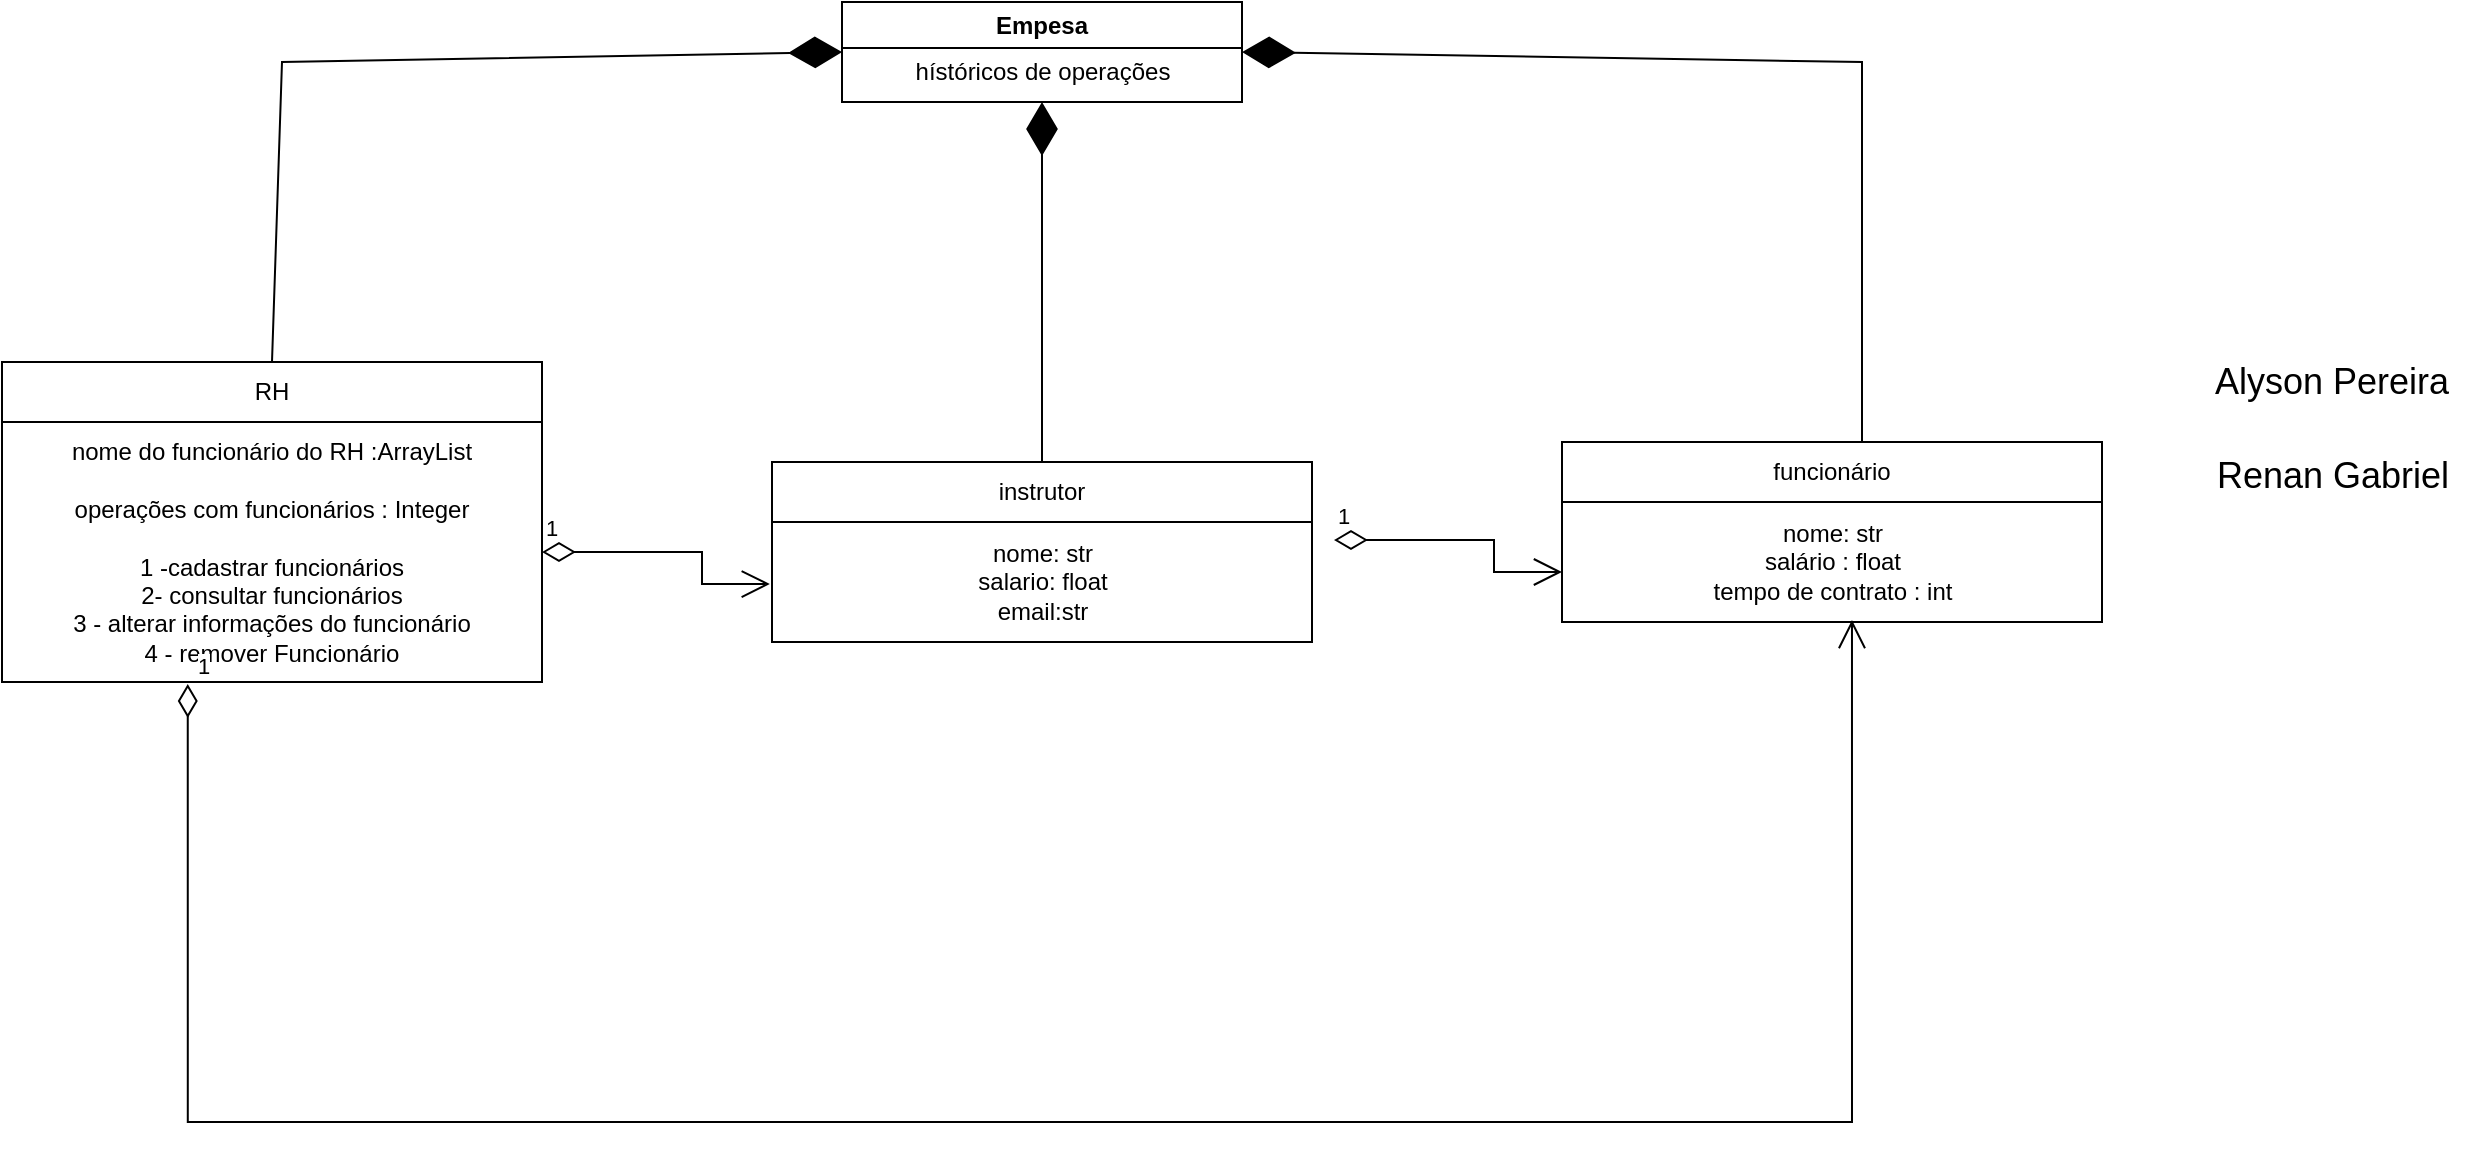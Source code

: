 <mxfile version="26.0.10">
  <diagram id="C5RBs43oDa-KdzZeNtuy" name="Page-1">
    <mxGraphModel dx="1909" dy="785" grid="0" gridSize="10" guides="1" tooltips="1" connect="1" arrows="1" fold="1" page="0" pageScale="1" pageWidth="827" pageHeight="1169" math="0" shadow="0">
      <root>
        <mxCell id="WIyWlLk6GJQsqaUBKTNV-0" />
        <mxCell id="WIyWlLk6GJQsqaUBKTNV-1" parent="WIyWlLk6GJQsqaUBKTNV-0" />
        <mxCell id="HBGK9ivZfa8sCWJM4-zr-13" value="Empesa" style="swimlane;whiteSpace=wrap;html=1;" parent="WIyWlLk6GJQsqaUBKTNV-1" vertex="1">
          <mxGeometry x="400" y="90" width="200" height="50" as="geometry" />
        </mxCell>
        <mxCell id="HBGK9ivZfa8sCWJM4-zr-14" value="hístóricos de operações" style="text;html=1;align=center;verticalAlign=middle;resizable=0;points=[];autosize=1;strokeColor=none;fillColor=none;" parent="HBGK9ivZfa8sCWJM4-zr-13" vertex="1">
          <mxGeometry x="25" y="20" width="150" height="30" as="geometry" />
        </mxCell>
        <mxCell id="HBGK9ivZfa8sCWJM4-zr-16" value="RH" style="swimlane;fontStyle=0;childLayout=stackLayout;horizontal=1;startSize=30;horizontalStack=0;resizeParent=1;resizeParentMax=0;resizeLast=0;collapsible=1;marginBottom=0;whiteSpace=wrap;html=1;" parent="WIyWlLk6GJQsqaUBKTNV-1" vertex="1">
          <mxGeometry x="-20" y="270" width="270" height="160" as="geometry" />
        </mxCell>
        <mxCell id="HBGK9ivZfa8sCWJM4-zr-18" value="nome do funcionário do RH :ArrayList&lt;div&gt;&lt;br&gt;&lt;/div&gt;&lt;div&gt;operações com funcionários : Integer&lt;/div&gt;&lt;div&gt;&lt;br&gt;&lt;/div&gt;&lt;div&gt;&lt;span style=&quot;text-wrap-mode: nowrap;&quot;&gt;1 -cadastrar funcionários&lt;/span&gt;&lt;div style=&quot;text-wrap-mode: nowrap;&quot;&gt;2- consultar funcionários&lt;/div&gt;&lt;div style=&quot;text-wrap-mode: nowrap;&quot;&gt;3 - alterar informações do funcionário&lt;/div&gt;&lt;div style=&quot;text-wrap-mode: nowrap;&quot;&gt;4 - remover Funcionário&lt;/div&gt;&lt;/div&gt;" style="text;strokeColor=none;fillColor=none;align=center;verticalAlign=middle;spacingLeft=4;spacingRight=4;overflow=hidden;points=[[0,0.5],[1,0.5]];portConstraint=eastwest;rotatable=0;whiteSpace=wrap;html=1;" parent="HBGK9ivZfa8sCWJM4-zr-16" vertex="1">
          <mxGeometry y="30" width="270" height="130" as="geometry" />
        </mxCell>
        <mxCell id="HBGK9ivZfa8sCWJM4-zr-21" value="" style="endArrow=diamondThin;endFill=1;endSize=24;html=1;rounded=0;entryX=0;entryY=0.5;entryDx=0;entryDy=0;exitX=0.5;exitY=0;exitDx=0;exitDy=0;" parent="WIyWlLk6GJQsqaUBKTNV-1" edge="1" target="HBGK9ivZfa8sCWJM4-zr-13" source="HBGK9ivZfa8sCWJM4-zr-16">
          <mxGeometry width="160" relative="1" as="geometry">
            <mxPoint x="120" y="260" as="sourcePoint" />
            <mxPoint x="390" y="160" as="targetPoint" />
            <Array as="points">
              <mxPoint x="120" y="120" />
            </Array>
          </mxGeometry>
        </mxCell>
        <mxCell id="HBGK9ivZfa8sCWJM4-zr-26" value="instrutor" style="swimlane;fontStyle=0;childLayout=stackLayout;horizontal=1;startSize=30;horizontalStack=0;resizeParent=1;resizeParentMax=0;resizeLast=0;collapsible=1;marginBottom=0;whiteSpace=wrap;html=1;" parent="WIyWlLk6GJQsqaUBKTNV-1" vertex="1">
          <mxGeometry x="365" y="320" width="270" height="90" as="geometry" />
        </mxCell>
        <mxCell id="HBGK9ivZfa8sCWJM4-zr-28" value="nome: str&lt;div&gt;salario: float&lt;/div&gt;&lt;div&gt;email:str&lt;/div&gt;" style="text;html=1;align=center;verticalAlign=middle;resizable=0;points=[];autosize=1;strokeColor=none;fillColor=none;" parent="HBGK9ivZfa8sCWJM4-zr-26" vertex="1">
          <mxGeometry y="30" width="270" height="60" as="geometry" />
        </mxCell>
        <mxCell id="wQu3CXd4yHBSkO7MjP9a-3" value="" style="endArrow=diamondThin;endFill=1;endSize=24;html=1;rounded=0;exitX=0.5;exitY=0;exitDx=0;exitDy=0;" edge="1" parent="WIyWlLk6GJQsqaUBKTNV-1" source="HBGK9ivZfa8sCWJM4-zr-26" target="HBGK9ivZfa8sCWJM4-zr-14">
          <mxGeometry width="160" relative="1" as="geometry">
            <mxPoint x="496" y="306.01" as="sourcePoint" />
            <mxPoint x="504" y="-70" as="targetPoint" />
            <Array as="points" />
          </mxGeometry>
        </mxCell>
        <mxCell id="wQu3CXd4yHBSkO7MjP9a-8" value="funcionário" style="swimlane;fontStyle=0;childLayout=stackLayout;horizontal=1;startSize=30;horizontalStack=0;resizeParent=1;resizeParentMax=0;resizeLast=0;collapsible=1;marginBottom=0;whiteSpace=wrap;html=1;" vertex="1" parent="WIyWlLk6GJQsqaUBKTNV-1">
          <mxGeometry x="760" y="310" width="270" height="90" as="geometry" />
        </mxCell>
        <mxCell id="wQu3CXd4yHBSkO7MjP9a-9" value="nome: str&lt;div&gt;salário : float&lt;br&gt;&lt;div&gt;tempo de contrato : int&lt;/div&gt;&lt;/div&gt;" style="text;html=1;align=center;verticalAlign=middle;resizable=0;points=[];autosize=1;strokeColor=none;fillColor=none;" vertex="1" parent="wQu3CXd4yHBSkO7MjP9a-8">
          <mxGeometry y="30" width="270" height="60" as="geometry" />
        </mxCell>
        <mxCell id="wQu3CXd4yHBSkO7MjP9a-10" value="1" style="endArrow=open;html=1;endSize=12;startArrow=diamondThin;startSize=14;startFill=0;edgeStyle=orthogonalEdgeStyle;align=left;verticalAlign=bottom;rounded=0;exitX=0.344;exitY=1.008;exitDx=0;exitDy=0;exitPerimeter=0;entryX=0.537;entryY=0.983;entryDx=0;entryDy=0;entryPerimeter=0;" edge="1" parent="WIyWlLk6GJQsqaUBKTNV-1" source="HBGK9ivZfa8sCWJM4-zr-18" target="wQu3CXd4yHBSkO7MjP9a-9">
          <mxGeometry x="-1" y="3" relative="1" as="geometry">
            <mxPoint x="330" y="480" as="sourcePoint" />
            <mxPoint x="490" y="480" as="targetPoint" />
            <Array as="points">
              <mxPoint x="73" y="650" />
              <mxPoint x="905" y="650" />
            </Array>
          </mxGeometry>
        </mxCell>
        <mxCell id="wQu3CXd4yHBSkO7MjP9a-11" value="1" style="endArrow=open;html=1;endSize=12;startArrow=diamondThin;startSize=14;startFill=0;edgeStyle=orthogonalEdgeStyle;align=left;verticalAlign=bottom;rounded=0;exitX=1;exitY=0.5;exitDx=0;exitDy=0;entryX=-0.004;entryY=0.517;entryDx=0;entryDy=0;entryPerimeter=0;" edge="1" parent="WIyWlLk6GJQsqaUBKTNV-1" source="HBGK9ivZfa8sCWJM4-zr-18" target="HBGK9ivZfa8sCWJM4-zr-28">
          <mxGeometry x="-1" y="3" relative="1" as="geometry">
            <mxPoint x="83" y="441" as="sourcePoint" />
            <mxPoint x="835" y="419" as="targetPoint" />
            <Array as="points">
              <mxPoint x="330" y="365" />
              <mxPoint x="330" y="381" />
            </Array>
          </mxGeometry>
        </mxCell>
        <mxCell id="wQu3CXd4yHBSkO7MjP9a-12" value="1" style="endArrow=open;html=1;endSize=12;startArrow=diamondThin;startSize=14;startFill=0;edgeStyle=orthogonalEdgeStyle;align=left;verticalAlign=bottom;rounded=0;exitX=1;exitY=0.5;exitDx=0;exitDy=0;entryX=-0.004;entryY=0.517;entryDx=0;entryDy=0;entryPerimeter=0;" edge="1" parent="WIyWlLk6GJQsqaUBKTNV-1">
          <mxGeometry x="-1" y="3" relative="1" as="geometry">
            <mxPoint x="646" y="359" as="sourcePoint" />
            <mxPoint x="760" y="375" as="targetPoint" />
            <Array as="points">
              <mxPoint x="726" y="359" />
              <mxPoint x="726" y="375" />
            </Array>
          </mxGeometry>
        </mxCell>
        <mxCell id="wQu3CXd4yHBSkO7MjP9a-13" value="" style="endArrow=diamondThin;endFill=1;endSize=24;html=1;rounded=0;entryX=1;entryY=0.5;entryDx=0;entryDy=0;" edge="1" parent="WIyWlLk6GJQsqaUBKTNV-1" target="HBGK9ivZfa8sCWJM4-zr-13">
          <mxGeometry width="160" relative="1" as="geometry">
            <mxPoint x="910" y="310" as="sourcePoint" />
            <mxPoint x="514" y="150" as="targetPoint" />
            <Array as="points">
              <mxPoint x="910" y="120" />
            </Array>
          </mxGeometry>
        </mxCell>
        <mxCell id="wQu3CXd4yHBSkO7MjP9a-14" value="Alyson Pereira" style="text;html=1;align=center;verticalAlign=middle;whiteSpace=wrap;rounded=0;strokeWidth=5;fontSize=18;" vertex="1" parent="WIyWlLk6GJQsqaUBKTNV-1">
          <mxGeometry x="1080" y="260" width="130" height="40" as="geometry" />
        </mxCell>
        <mxCell id="wQu3CXd4yHBSkO7MjP9a-16" value="Renan Gabriel" style="text;html=1;align=center;verticalAlign=middle;whiteSpace=wrap;rounded=0;strokeWidth=5;fontSize=18;" vertex="1" parent="WIyWlLk6GJQsqaUBKTNV-1">
          <mxGeometry x="1075.5" y="307" width="139" height="40" as="geometry" />
        </mxCell>
      </root>
    </mxGraphModel>
  </diagram>
</mxfile>
